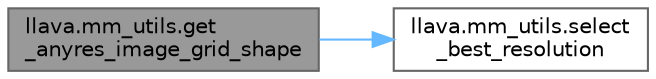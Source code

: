 digraph "llava.mm_utils.get_anyres_image_grid_shape"
{
 // LATEX_PDF_SIZE
  bgcolor="transparent";
  edge [fontname=Helvetica,fontsize=10,labelfontname=Helvetica,labelfontsize=10];
  node [fontname=Helvetica,fontsize=10,shape=box,height=0.2,width=0.4];
  rankdir="LR";
  Node1 [id="Node000001",label="llava.mm_utils.get\l_anyres_image_grid_shape",height=0.2,width=0.4,color="gray40", fillcolor="grey60", style="filled", fontcolor="black",tooltip=" "];
  Node1 -> Node2 [id="edge1_Node000001_Node000002",color="steelblue1",style="solid",tooltip=" "];
  Node2 [id="Node000002",label="llava.mm_utils.select\l_best_resolution",height=0.2,width=0.4,color="grey40", fillcolor="white", style="filled",URL="$namespacellava_1_1mm__utils.html#a4ca4286048f7be2f9e5f0b93e30b7672",tooltip=" "];
}
